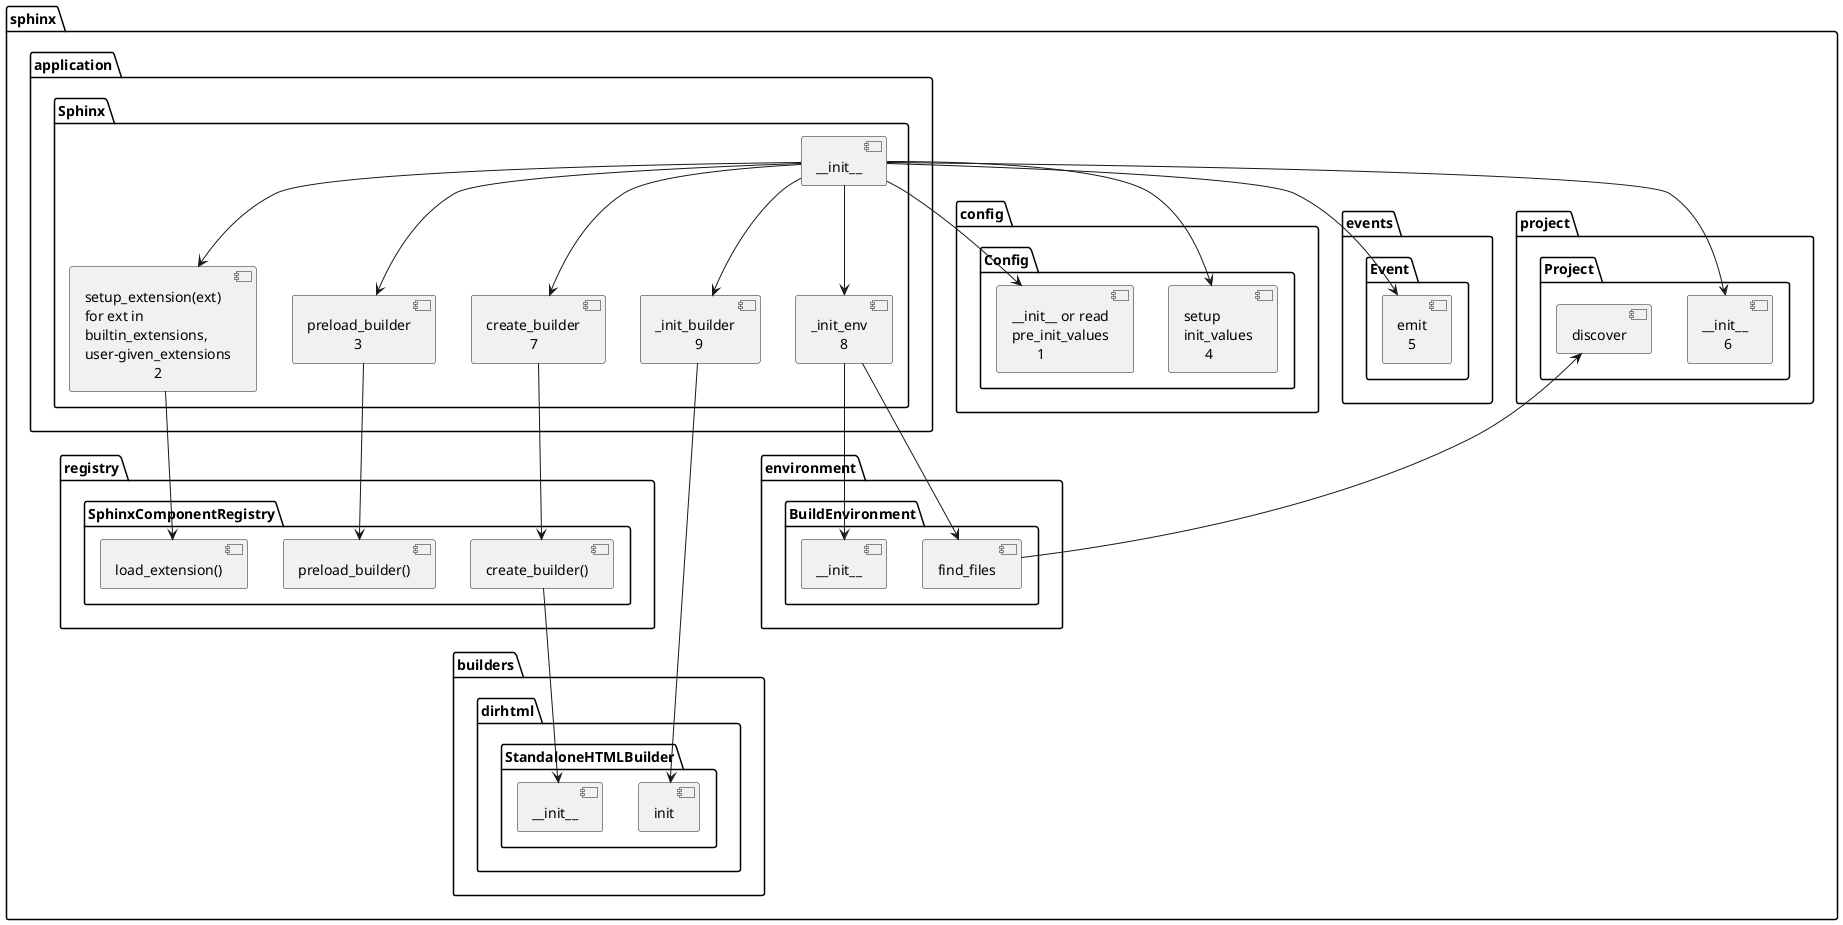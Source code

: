 @startuml
package "sphinx" {
   package "config" {
      folder "Config" {
         [~__init__ or read\npre_init_values\n       1] as cinit
         [setup\ninit_values\n      4] as csetup
      }
   }
   package "application" {
      folder "Sphinx" {
         [~__init__] as init
         [setup_extension(ext)\nfor ext in\nbuiltin_extensions,\nuser-given_extensions\n                   2] as setup_extension
   '      [setup_extension(ext)\nfor ext in\nuser-given_extensions\n     2] as setup_extension2
         [preload_builder\n             3] as preload_builder
         [create_builder\n            7] as create_builder
         [_init_env\n        8] as init_env
         [_init_builder\n           9] as init_builder
         init --> setup_extension
         init --> preload_builder
         init --> create_builder
         init --> init_env
         init --> init_builder
         }
   }
   package "registry" {
      folder "SphinxComponentRegistry" {
         [load_extension()] as r1
         [preload_builder()] as pb
         [create_builder()] as cb
      }
   }
   package "events"{
      folder "Event" {
         [emit\n   5] as emit
      }
   }
   package "project" {
      folder "Project" {
         [~__init__\n      6] as pinit
         [discover] as project_discover
      }
   }
   package "environment" {
      folder "BuildEnvironment" {
         [~__init__] as einit
         [find_files] as env_files
      }
   }
   package "builders" {
      package "dirhtml" {
         folder "StandaloneHTMLBuilder" {
            [~__init__] as b_init
            [init] as binit
         }
      }
   }
   cinit -[hidden]> csetup
   csetup -[hidden]>  setup_extension
   setup_extension -[hidden]> preload_builder
   preload_builder -[hidden]> create_builder
   create_builder -[hidden]> init_env

   init --> cinit
   init --> csetup
   init --> emit
   init --> pinit
   setup_extension --> r1
   preload_builder --> pb
   create_builder --> cb
   cb --> b_init
   init_env --> einit
   init_env --> env_files
   project_discover <-- env_files
   init_builder --> binit
}
@enduml